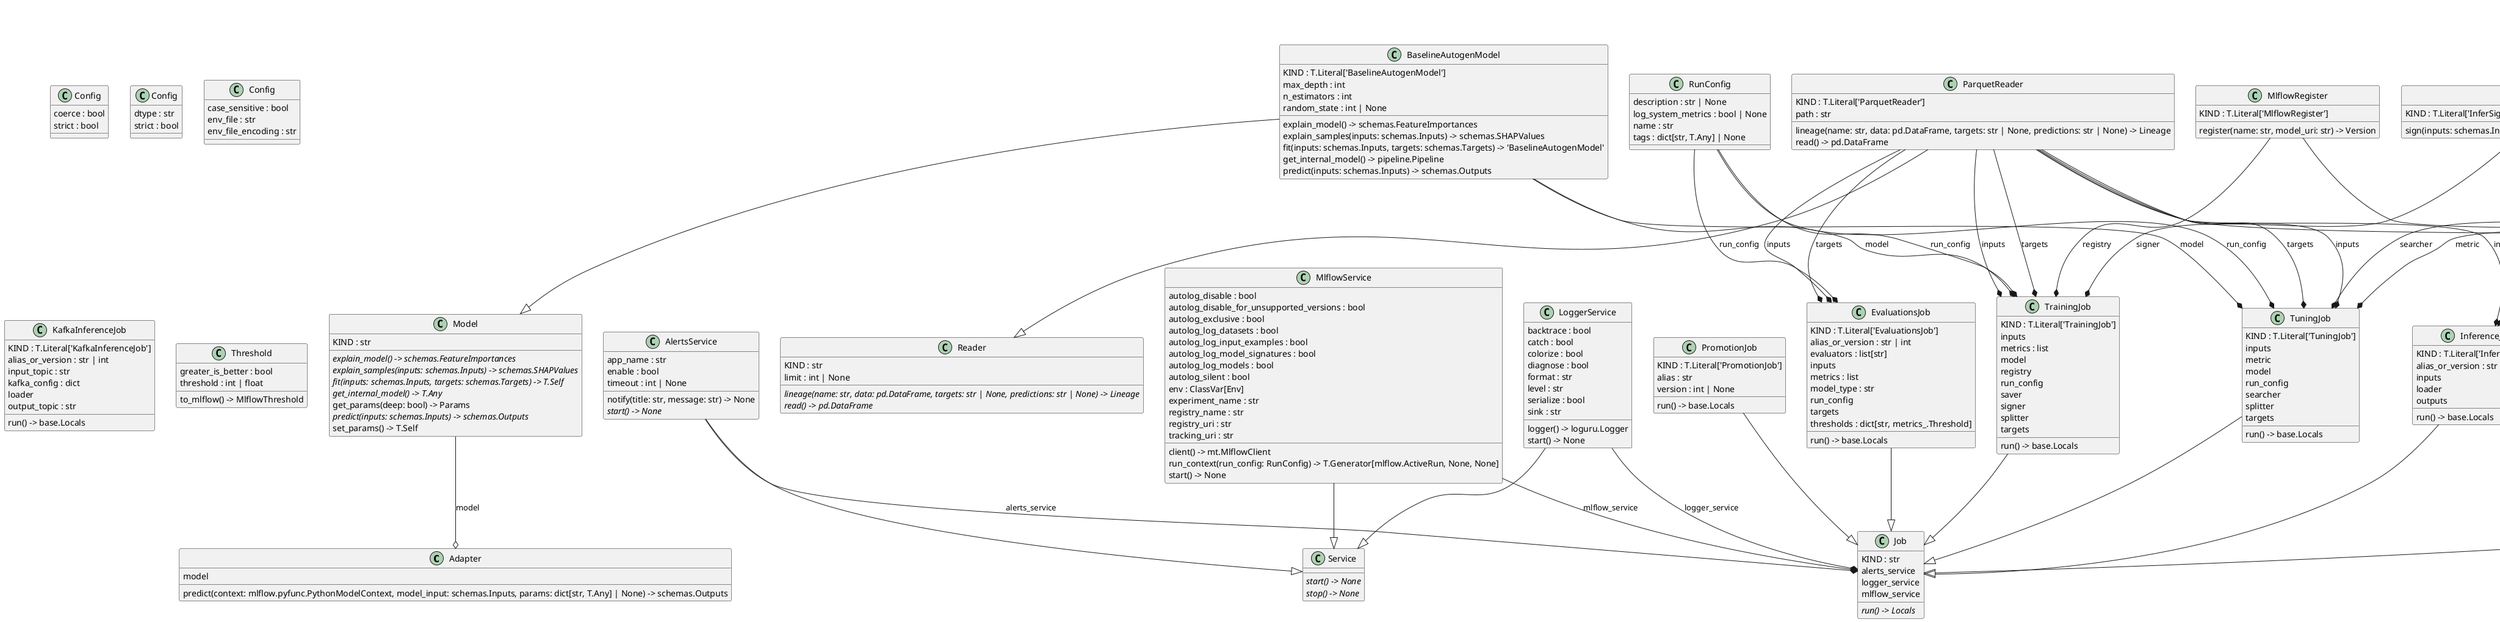 @startuml classes_model_name
set namespaceSeparator none
class "Adapter" as model_name.io.registries.CustomSaver.Adapter {
  model
  predict(context: mlflow.pyfunc.PythonModelContext, model_input: schemas.Inputs, params: dict[str, T.Any] | None) -> schemas.Outputs
}
class "Adapter" as model_name.io.registries.Loader.Adapter {
  {abstract}predict(inputs: schemas.Inputs) -> schemas.Outputs
}
class "Adapter" as model_name.io.registries.CustomLoader.Adapter {
  model
  predict(inputs: schemas.Inputs) -> schemas.Outputs
}
class "Adapter" as model_name.io.registries.BuiltinLoader.Adapter {
  model
  predict(inputs: schemas.Inputs) -> schemas.Outputs
}
class "AlertsService" as model_name.io.services.AlertsService {
  app_name : str
  enable : bool
  timeout : int | None
  notify(title: str, message: str) -> None
  {abstract}start() -> None
}
class "BaselineAutogenModel" as model_name.core.models.BaselineAutogenModel {
  KIND : T.Literal['BaselineAutogenModel']
  max_depth : int
  n_estimators : int
  random_state : int | None
  explain_model() -> schemas.FeatureImportances
  explain_samples(inputs: schemas.Inputs) -> schemas.SHAPValues
  fit(inputs: schemas.Inputs, targets: schemas.Targets) -> 'BaselineAutogenModel'
  get_internal_model() -> pipeline.Pipeline
  predict(inputs: schemas.Inputs) -> schemas.Outputs
}
class "BuiltinLoader" as model_name.io.registries.BuiltinLoader {
  KIND : T.Literal['BuiltinLoader']
  load(uri: str) -> 'BuiltinLoader.Adapter'
}
class "BuiltinSaver" as model_name.io.registries.BuiltinSaver {
  KIND : T.Literal['BuiltinSaver']
  flavor : str
  save(model: models.Model, signature: signers.Signature, input_example: schemas.Inputs | None) -> mlflow.entities.model_registry.ModelVersion
}
class "Config" as model_name.core.schemas.Schema.Config {
  coerce : bool
  strict : bool
}
class "Config" as model_name.core.schemas.SHAPValuesSchema.Config {
  dtype : str
  strict : bool
}
class "Config" as model_name.io.osvariables.Env.Config {
  case_sensitive : bool
  env_file : str
  env_file_encoding : str
}
class "CustomLoader" as model_name.io.registries.CustomLoader {
  KIND : T.Literal['CustomLoader']
  load(uri: str) -> 'CustomLoader.Adapter'
}
class "CustomSaver" as model_name.io.registries.CustomSaver {
  KIND : T.Literal['CustomSaver']
  save(model: models.Model, signature: signers.Signature, input_example: schemas.Inputs) -> Info
}
class "Env" as model_name.io.osvariables.Env {
  mlflow_experiment_name : str
  mlflow_registered_model_name : str
  mlflow_registry_uri : str
  mlflow_tracking_uri : str
}
class "EvaluationsJob" as model_name.jobs.evaluations.EvaluationsJob {
  KIND : T.Literal['EvaluationsJob']
  alias_or_version : str | int
  evaluators : list[str]
  inputs
  metrics : list
  model_type : str
  run_config
  targets
  thresholds : dict[str, metrics_.Threshold]
  run() -> base.Locals
}
class "ExplanationsJob" as model_name.jobs.explanations.ExplanationsJob {
  KIND : T.Literal['ExplanationsJob']
  alias_or_version : str | int
  inputs_samples
  loader
  models_explanations
  samples_explanations
  run() -> base.Locals
}
class "FeatureImportancesSchema" as model_name.core.schemas.FeatureImportancesSchema {
  feature : papd.Series[padt.String]
  importance : papd.Series[padt.Float32]
}
class "GridCVSearcher" as model_name.utils.searchers.GridCVSearcher {
  KIND : T.Literal['GridCVSearcher']
  error_score : str | float
  n_jobs : int | None
  refit : bool
  return_train_score : bool
  verbose : int
  search(model: models.Model, metric: metrics.Metric, inputs: schemas.Inputs, targets: schemas.Targets, cv: CrossValidation) -> Results
}
class "InferSigner" as model_name.utils.signers.InferSigner {
  KIND : T.Literal['InferSigner']
  sign(inputs: schemas.Inputs, outputs: schemas.Outputs) -> Signature
}
class "InferenceJob" as model_name.jobs.inference.InferenceJob {
  KIND : T.Literal['InferenceJob']
  alias_or_version : str | int
  inputs
  loader
  outputs
  run() -> base.Locals
}
class "InputsSchema" as model_name.core.schemas.InputsSchema {
  atemp : papd.Series[padt.Float16]
  casual : papd.Series[padt.UInt32]
  dteday : papd.Series[padt.DateTime]
  holiday : papd.Series[padt.Bool]
  hr : papd.Series[padt.UInt8]
  hum : papd.Series[padt.Float16]
  instant : papd.Index[padt.UInt32]
  mnth : papd.Series[padt.UInt8]
  registered : papd.Series[padt.UInt32]
  season : papd.Series[padt.UInt8]
  temp : papd.Series[padt.Float16]
  weathersit : papd.Series[padt.UInt8]
  weekday : papd.Series[padt.UInt8]
  windspeed : papd.Series[padt.Float16]
  workingday : papd.Series[padt.Bool]
  yr : papd.Series[padt.UInt8]
}
class "Job" as model_name.jobs.base.Job {
  KIND : str
  alerts_service
  logger_service
  mlflow_service
  {abstract}run() -> Locals
}
class "KafkaInferenceJob" as model_name.jobs.kafkainference.KafkaInferenceJob {
  KIND : T.Literal['KafkaInferenceJob']
  alias_or_version : str | int
  input_topic : str
  kafka_config : dict
  loader
  output_topic : str
  run() -> base.Locals
}
class "Loader" as model_name.io.registries.Loader {
  KIND : str
  {abstract}load(uri: str) -> 'Loader.Adapter'
}
class "LoggerService" as model_name.io.services.LoggerService {
  backtrace : bool
  catch : bool
  colorize : bool
  diagnose : bool
  format : str
  level : str
  serialize : bool
  sink : str
  logger() -> loguru.Logger
  start() -> None
}
class "MainSettings" as model_name.settings.MainSettings {
  job
}
class "Metric" as model_name.core.metrics.Metric {
  KIND : str
  greater_is_better : bool
  name : str
  {abstract}score(targets: schemas.Targets, outputs: schemas.Outputs) -> float
  scorer(model: models.Model, inputs: schemas.Inputs, targets: schemas.Targets) -> float
  to_mlflow() -> MlflowMetric
}
class "MlflowRegister" as model_name.io.registries.MlflowRegister {
  KIND : T.Literal['MlflowRegister']
  register(name: str, model_uri: str) -> Version
}
class "MlflowService" as model_name.io.services.MlflowService {
  autolog_disable : bool
  autolog_disable_for_unsupported_versions : bool
  autolog_exclusive : bool
  autolog_log_datasets : bool
  autolog_log_input_examples : bool
  autolog_log_model_signatures : bool
  autolog_log_models : bool
  autolog_silent : bool
  env : ClassVar[Env]
  experiment_name : str
  registry_name : str
  registry_uri : str
  tracking_uri : str
  client() -> mt.MlflowClient
  run_context(run_config: RunConfig) -> T.Generator[mlflow.ActiveRun, None, None]
  start() -> None
}
class "Model" as model_name.core.models.Model {
  KIND : str
  {abstract}explain_model() -> schemas.FeatureImportances
  {abstract}explain_samples(inputs: schemas.Inputs) -> schemas.SHAPValues
  {abstract}fit(inputs: schemas.Inputs, targets: schemas.Targets) -> T.Self
  {abstract}get_internal_model() -> T.Any
  get_params(deep: bool) -> Params
  {abstract}predict(inputs: schemas.Inputs) -> schemas.Outputs
  set_params() -> T.Self
}
class "OutputsSchema" as model_name.core.schemas.OutputsSchema {
  instant : papd.Index[padt.UInt32]
  prediction : papd.Series[padt.UInt32]
}
class "ParquetReader" as model_name.io.datasets.ParquetReader {
  KIND : T.Literal['ParquetReader']
  path : str
  lineage(name: str, data: pd.DataFrame, targets: str | None, predictions: str | None) -> Lineage
  read() -> pd.DataFrame
}
class "ParquetWriter" as model_name.io.datasets.ParquetWriter {
  KIND : T.Literal['ParquetWriter']
  path : str
  write(data: pd.DataFrame) -> None
}
class "PromotionJob" as model_name.jobs.promotion.PromotionJob {
  KIND : T.Literal['PromotionJob']
  alias : str
  version : int | None
  run() -> base.Locals
}
class "Reader" as model_name.io.datasets.Reader {
  KIND : str
  limit : int | None
  {abstract}lineage(name: str, data: pd.DataFrame, targets: str | None, predictions: str | None) -> Lineage
  {abstract}read() -> pd.DataFrame
}
class "Register" as model_name.io.registries.Register {
  KIND : str
  tags : dict[str, T.Any]
  {abstract}register(name: str, model_uri: str) -> Version
}
class "RunConfig" as model_name.io.services.MlflowService.RunConfig {
  description : str | None
  log_system_metrics : bool | None
  name : str
  tags : dict[str, T.Any] | None
}
class "SHAPValuesSchema" as model_name.core.schemas.SHAPValuesSchema {
}
class "Saver" as model_name.io.registries.Saver {
  KIND : str
  path : str
  {abstract}save(model: models.Model, signature: signers.Signature, input_example: schemas.Inputs) -> Info
}
class "Schema" as model_name.core.schemas.Schema {
  check(data: pd.DataFrame) -> papd.DataFrame[TSchema]
}
class "Searcher" as model_name.utils.searchers.Searcher {
  KIND : str
  param_grid : dict
  {abstract}search(model: models.Model, metric: metrics.Metric, inputs: schemas.Inputs, targets: schemas.Targets, cv: CrossValidation) -> Results
}
class "Service" as model_name.io.services.Service {
  {abstract}start() -> None
  {abstract}stop() -> None
}
class "Settings" as model_name.settings.Settings {
}
class "Signer" as model_name.utils.signers.Signer {
  KIND : str
  {abstract}sign(inputs: schemas.Inputs, outputs: schemas.Outputs) -> Signature
}
class "Singleton" as model_name.io.osvariables.Singleton {
}
class "AutogenMetric" as model_name.core.metrics.AutogenMetric {
  KIND : T.Literal['AutogenMetric']
  greater_is_better : bool
  name : str
  score(targets: schemas.Targets, outputs: schemas.Outputs) -> float
}
class "Splitter" as model_name.utils.splitters.Splitter {
  KIND : str
  {abstract}get_n_splits(inputs: schemas.Inputs, targets: schemas.Targets, groups: Index | None) -> int
  {abstract}split(inputs: schemas.Inputs, targets: schemas.Targets, groups: Index | None) -> TrainTestSplits
}
class "TargetsSchema" as model_name.core.schemas.TargetsSchema {
  cnt : papd.Series[padt.UInt32]
  instant : papd.Index[padt.UInt32]
}
class "Threshold" as model_name.core.metrics.Threshold {
  greater_is_better : bool
  threshold : int | float
  to_mlflow() -> MlflowThreshold
}
class "TimeSeriesSplitter" as model_name.utils.splitters.TimeSeriesSplitter {
  KIND : T.Literal['TimeSeriesSplitter']
  gap : int
  n_splits : int
  test_size : int | float
  get_n_splits(inputs: schemas.Inputs, targets: schemas.Targets, groups: Index | None) -> int
  split(inputs: schemas.Inputs, targets: schemas.Targets, groups: Index | None) -> TrainTestSplits
}
class "TrainTestSplitter" as model_name.utils.splitters.TrainTestSplitter {
  KIND : T.Literal['TrainTestSplitter']
  random_state : int
  shuffle : bool
  test_size : int | float
  get_n_splits(inputs: schemas.Inputs, targets: schemas.Targets, groups: Index | None) -> int
  split(inputs: schemas.Inputs, targets: schemas.Targets, groups: Index | None) -> TrainTestSplits
}
class "TrainingJob" as model_name.jobs.training.TrainingJob {
  KIND : T.Literal['TrainingJob']
  inputs
  metrics : list
  model
  registry
  run_config
  saver
  signer
  splitter
  targets
  run() -> base.Locals
}
class "TuningJob" as model_name.jobs.tuning.TuningJob {
  KIND : T.Literal['TuningJob']
  inputs
  metric
  model
  run_config
  searcher
  splitter
  targets
  run() -> base.Locals
}
class "Writer" as model_name.io.datasets.Writer {
  KIND : str
  {abstract}write(data: pd.DataFrame) -> None
}
model_name.core.metrics.AutogenMetric --|> model_name.core.metrics.Metric
model_name.core.models.BaselineAutogenModel --|> model_name.core.models.Model
model_name.core.schemas.FeatureImportancesSchema --|> model_name.core.schemas.Schema
model_name.core.schemas.InputsSchema --|> model_name.core.schemas.Schema
model_name.core.schemas.OutputsSchema --|> model_name.core.schemas.Schema
model_name.core.schemas.SHAPValuesSchema --|> model_name.core.schemas.Schema
model_name.core.schemas.TargetsSchema --|> model_name.core.schemas.Schema
model_name.io.datasets.ParquetReader --|> model_name.io.datasets.Reader
model_name.io.datasets.ParquetWriter --|> model_name.io.datasets.Writer
model_name.io.osvariables.Env --|> model_name.io.osvariables.Singleton
model_name.io.registries.BuiltinLoader --|> model_name.io.registries.Loader
model_name.io.registries.BuiltinLoader.Adapter --|> model_name.io.registries.Loader.Adapter
model_name.io.registries.BuiltinSaver --|> model_name.io.registries.Saver
model_name.io.registries.CustomLoader --|> model_name.io.registries.Loader
model_name.io.registries.CustomLoader.Adapter --|> model_name.io.registries.Loader.Adapter
model_name.io.registries.CustomSaver --|> model_name.io.registries.Saver
model_name.io.registries.MlflowRegister --|> model_name.io.registries.Register
model_name.io.services.AlertsService --|> model_name.io.services.Service
model_name.io.services.LoggerService --|> model_name.io.services.Service
model_name.io.services.MlflowService --|> model_name.io.services.Service
model_name.jobs.evaluations.EvaluationsJob --|> model_name.jobs.base.Job
model_name.jobs.explanations.ExplanationsJob --|> model_name.jobs.base.Job
model_name.jobs.inference.InferenceJob --|> model_name.jobs.base.Job
model_name.jobs.promotion.PromotionJob --|> model_name.jobs.base.Job
model_name.jobs.training.TrainingJob --|> model_name.jobs.base.Job
model_name.jobs.tuning.TuningJob --|> model_name.jobs.base.Job
model_name.settings.MainSettings --|> model_name.settings.Settings
model_name.utils.searchers.GridCVSearcher --|> model_name.utils.searchers.Searcher
model_name.utils.signers.InferSigner --|> model_name.utils.signers.Signer
model_name.utils.splitters.TimeSeriesSplitter --|> model_name.utils.splitters.Splitter
model_name.utils.splitters.TrainTestSplitter --|> model_name.utils.splitters.Splitter
model_name.core.metrics.AutogenMetric --* model_name.jobs.tuning.TuningJob : metric
model_name.core.models.BaselineAutogenModel --* model_name.jobs.training.TrainingJob : model
model_name.core.models.BaselineAutogenModel --* model_name.jobs.tuning.TuningJob : model
model_name.io.datasets.ParquetReader --* model_name.jobs.evaluations.EvaluationsJob : inputs
model_name.io.datasets.ParquetReader --* model_name.jobs.evaluations.EvaluationsJob : targets
model_name.io.datasets.ParquetReader --* model_name.jobs.explanations.ExplanationsJob : inputs_samples
model_name.io.datasets.ParquetReader --* model_name.jobs.inference.InferenceJob : inputs
model_name.io.datasets.ParquetReader --* model_name.jobs.training.TrainingJob : inputs
model_name.io.datasets.ParquetReader --* model_name.jobs.training.TrainingJob : targets
model_name.io.datasets.ParquetReader --* model_name.jobs.tuning.TuningJob : inputs
model_name.io.datasets.ParquetReader --* model_name.jobs.tuning.TuningJob : targets
model_name.io.datasets.ParquetWriter --* model_name.jobs.explanations.ExplanationsJob : models_explanations
model_name.io.datasets.ParquetWriter --* model_name.jobs.explanations.ExplanationsJob : samples_explanations
model_name.io.datasets.ParquetWriter --* model_name.jobs.inference.InferenceJob : outputs
model_name.io.registries.MlflowRegister --* model_name.jobs.training.TrainingJob : registry
model_name.io.services.AlertsService --* model_name.jobs.base.Job : alerts_service
model_name.io.services.LoggerService --* model_name.jobs.base.Job : logger_service
model_name.io.services.MlflowService --* model_name.jobs.base.Job : mlflow_service
model_name.io.services.MlflowService.RunConfig --* model_name.jobs.evaluations.EvaluationsJob : run_config
model_name.io.services.MlflowService.RunConfig --* model_name.jobs.training.TrainingJob : run_config
model_name.io.services.MlflowService.RunConfig --* model_name.jobs.tuning.TuningJob : run_config
model_name.utils.searchers.GridCVSearcher --* model_name.jobs.tuning.TuningJob : searcher
model_name.utils.signers.InferSigner --* model_name.jobs.training.TrainingJob : signer
model_name.core.models.Model --o model_name.io.registries.CustomSaver.Adapter : model
@enduml

